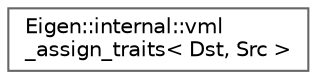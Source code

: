 digraph "类继承关系图"
{
 // LATEX_PDF_SIZE
  bgcolor="transparent";
  edge [fontname=Helvetica,fontsize=10,labelfontname=Helvetica,labelfontsize=10];
  node [fontname=Helvetica,fontsize=10,shape=box,height=0.2,width=0.4];
  rankdir="LR";
  Node0 [id="Node000000",label="Eigen::internal::vml\l_assign_traits\< Dst, Src \>",height=0.2,width=0.4,color="grey40", fillcolor="white", style="filled",URL="$class_eigen_1_1internal_1_1vml__assign__traits.html",tooltip=" "];
}
